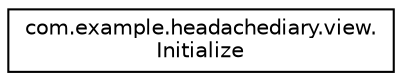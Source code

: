 digraph "Graphical Class Hierarchy"
{
 // LATEX_PDF_SIZE
  edge [fontname="Helvetica",fontsize="10",labelfontname="Helvetica",labelfontsize="10"];
  node [fontname="Helvetica",fontsize="10",shape=record];
  rankdir="LR";
  Node0 [label="com.example.headachediary.view.\lInitialize",height=0.2,width=0.4,color="black", fillcolor="white", style="filled",URL="$classcom_1_1example_1_1headachediary_1_1view_1_1_initialize.html",tooltip=" "];
}
